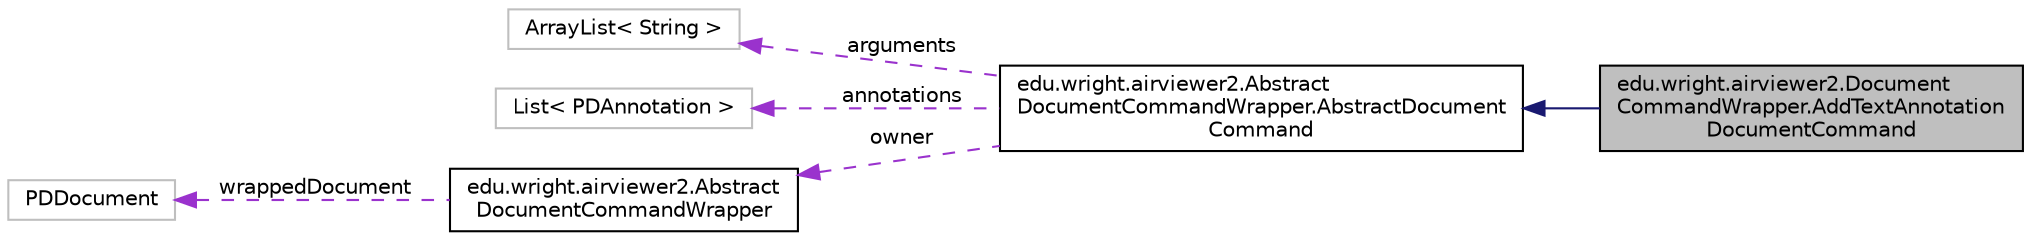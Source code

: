 digraph "edu.wright.airviewer2.DocumentCommandWrapper.AddTextAnnotationDocumentCommand"
{
 // LATEX_PDF_SIZE
  edge [fontname="Helvetica",fontsize="10",labelfontname="Helvetica",labelfontsize="10"];
  node [fontname="Helvetica",fontsize="10",shape=record];
  rankdir="LR";
  Node2 [label="edu.wright.airviewer2.Document\lCommandWrapper.AddTextAnnotation\lDocumentCommand",height=0.2,width=0.4,color="black", fillcolor="grey75", style="filled", fontcolor="black",tooltip="Instances of this class encapsulate commands to annotate PDF documents by adding text."];
  Node3 -> Node2 [dir="back",color="midnightblue",fontsize="10",style="solid",fontname="Helvetica"];
  Node3 [label="edu.wright.airviewer2.Abstract\lDocumentCommandWrapper.AbstractDocument\lCommand",height=0.2,width=0.4,color="black", fillcolor="white", style="filled",URL="$classedu_1_1wright_1_1airviewer2_1_1_abstract_document_command_wrapper_1_1_abstract_document_command.html",tooltip="This class defines the interface, variables, and common operations in order to encapsulates commands ..."];
  Node4 -> Node3 [dir="back",color="darkorchid3",fontsize="10",style="dashed",label=" arguments" ,fontname="Helvetica"];
  Node4 [label="ArrayList\< String \>",height=0.2,width=0.4,color="grey75", fillcolor="white", style="filled",tooltip=" "];
  Node5 -> Node3 [dir="back",color="darkorchid3",fontsize="10",style="dashed",label=" annotations" ,fontname="Helvetica"];
  Node5 [label="List\< PDAnnotation \>",height=0.2,width=0.4,color="grey75", fillcolor="white", style="filled",tooltip=" "];
  Node6 -> Node3 [dir="back",color="darkorchid3",fontsize="10",style="dashed",label=" owner" ,fontname="Helvetica"];
  Node6 [label="edu.wright.airviewer2.Abstract\lDocumentCommandWrapper",height=0.2,width=0.4,color="black", fillcolor="white", style="filled",URL="$classedu_1_1wright_1_1airviewer2_1_1_abstract_document_command_wrapper.html",tooltip="Instances of this class encapsulate a dictionary mapping String names to Command subclass constructor..."];
  Node7 -> Node6 [dir="back",color="darkorchid3",fontsize="10",style="dashed",label=" wrappedDocument" ,fontname="Helvetica"];
  Node7 [label="PDDocument",height=0.2,width=0.4,color="grey75", fillcolor="white", style="filled",tooltip=" "];
}
